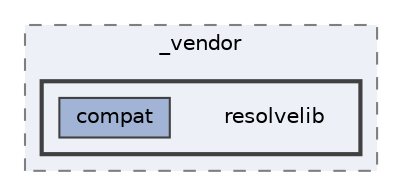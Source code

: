 digraph "C:/Users/LukeMabie/documents/Development/Password_Saver_Using_Django-master/venv/Lib/site-packages/pip/_vendor/resolvelib"
{
 // LATEX_PDF_SIZE
  bgcolor="transparent";
  edge [fontname=Helvetica,fontsize=10,labelfontname=Helvetica,labelfontsize=10];
  node [fontname=Helvetica,fontsize=10,shape=box,height=0.2,width=0.4];
  compound=true
  subgraph clusterdir_5eb293a508d632f7a3df64020434be11 {
    graph [ bgcolor="#edf0f7", pencolor="grey50", label="_vendor", fontname=Helvetica,fontsize=10 style="filled,dashed", URL="dir_5eb293a508d632f7a3df64020434be11.html",tooltip=""]
  subgraph clusterdir_295624519785d520a41f993415fc22e2 {
    graph [ bgcolor="#edf0f7", pencolor="grey25", label="", fontname=Helvetica,fontsize=10 style="filled,bold", URL="dir_295624519785d520a41f993415fc22e2.html",tooltip=""]
    dir_295624519785d520a41f993415fc22e2 [shape=plaintext, label="resolvelib"];
  dir_a02f5f72f5bcd1a7273e4ddaa70b4210 [label="compat", fillcolor="#a2b4d6", color="grey25", style="filled", URL="dir_a02f5f72f5bcd1a7273e4ddaa70b4210.html",tooltip=""];
  }
  }
}
